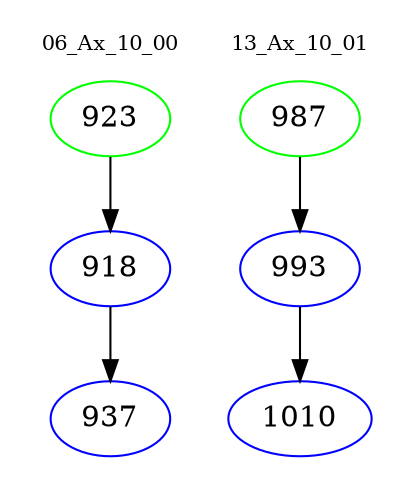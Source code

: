digraph{
subgraph cluster_0 {
color = white
label = "06_Ax_10_00";
fontsize=10;
T0_923 [label="923", color="green"]
T0_923 -> T0_918 [color="black"]
T0_918 [label="918", color="blue"]
T0_918 -> T0_937 [color="black"]
T0_937 [label="937", color="blue"]
}
subgraph cluster_1 {
color = white
label = "13_Ax_10_01";
fontsize=10;
T1_987 [label="987", color="green"]
T1_987 -> T1_993 [color="black"]
T1_993 [label="993", color="blue"]
T1_993 -> T1_1010 [color="black"]
T1_1010 [label="1010", color="blue"]
}
}

